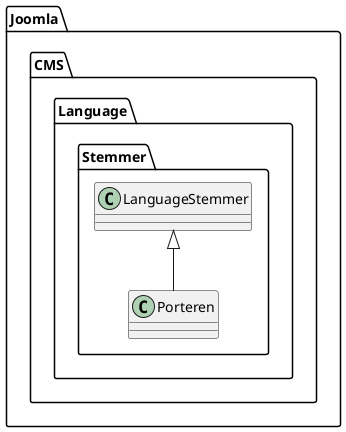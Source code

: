 @startuml
class Joomla.CMS.Language.Stemmer.Porteren
Joomla.CMS.Language.Stemmer.LanguageStemmer <|-- Joomla.CMS.Language.Stemmer.Porteren

@enduml
